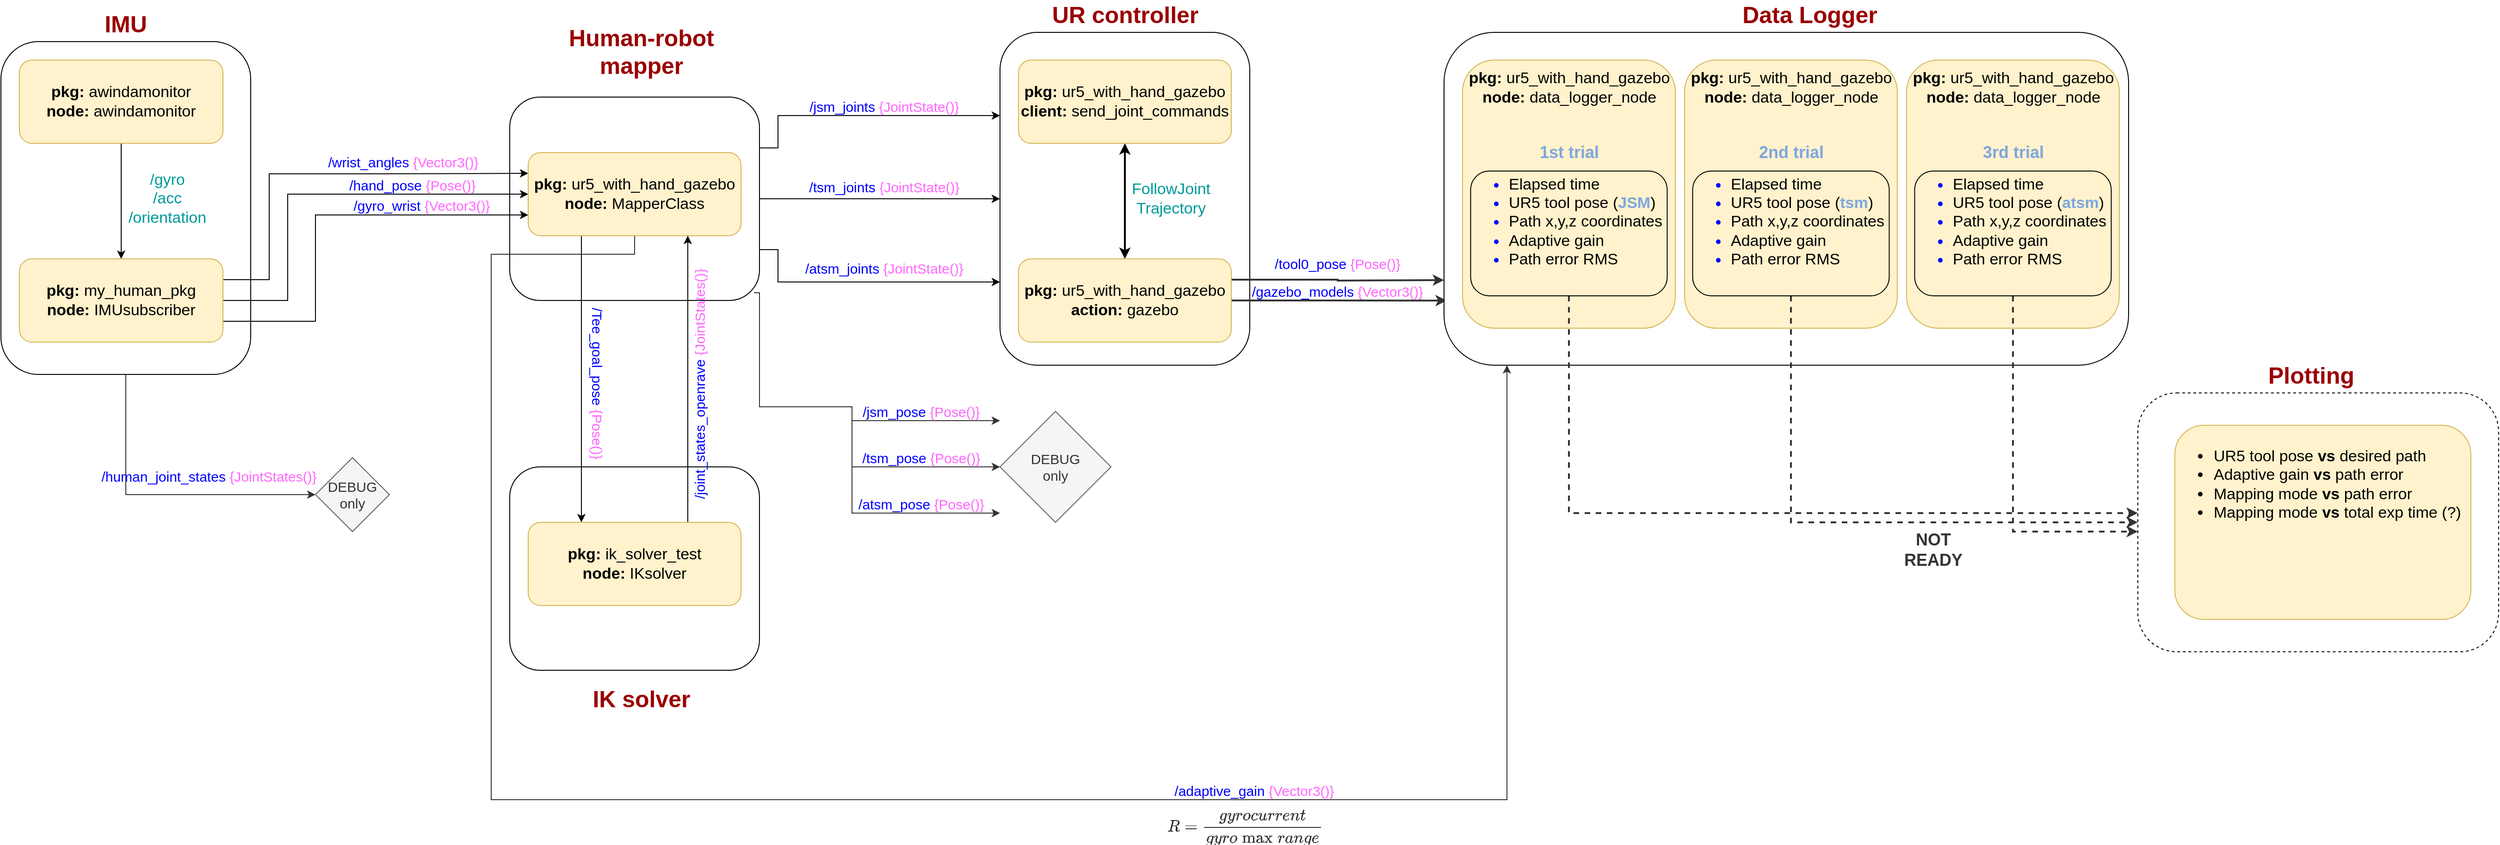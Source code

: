 <mxfile version="14.5.1" type="device"><diagram id="Oa7cgQF_el5QinRN1hLD" name="Page-1"><mxGraphModel dx="1936" dy="1104" grid="1" gridSize="10" guides="1" tooltips="1" connect="1" arrows="1" fold="1" page="1" pageScale="1" pageWidth="1600" pageHeight="900" math="1" shadow="0"><root><mxCell id="0"/><mxCell id="1" parent="0"/><mxCell id="is5ywwsmGaYPpeP4WAlE-20" value="" style="rounded=1;whiteSpace=wrap;html=1;" vertex="1" parent="1"><mxGeometry x="780" y="630" width="270" height="220" as="geometry"/></mxCell><mxCell id="is5ywwsmGaYPpeP4WAlE-36" style="edgeStyle=orthogonalEdgeStyle;rounded=0;orthogonalLoop=1;jettySize=auto;html=1;exitX=1;exitY=0.25;exitDx=0;exitDy=0;entryX=0;entryY=0.25;entryDx=0;entryDy=0;startArrow=none;startFill=0;fontSize=15;fontColor=#0000FF;" edge="1" parent="1" source="is5ywwsmGaYPpeP4WAlE-8" target="is5ywwsmGaYPpeP4WAlE-30"><mxGeometry relative="1" as="geometry"><Array as="points"><mxPoint x="1070" y="285"/><mxPoint x="1070" y="250"/></Array></mxGeometry></mxCell><mxCell id="is5ywwsmGaYPpeP4WAlE-37" style="edgeStyle=orthogonalEdgeStyle;rounded=0;orthogonalLoop=1;jettySize=auto;html=1;exitX=1;exitY=0.5;exitDx=0;exitDy=0;entryX=0;entryY=0.5;entryDx=0;entryDy=0;startArrow=none;startFill=0;fontSize=15;fontColor=#0000FF;" edge="1" parent="1" source="is5ywwsmGaYPpeP4WAlE-8" target="is5ywwsmGaYPpeP4WAlE-30"><mxGeometry relative="1" as="geometry"/></mxCell><mxCell id="is5ywwsmGaYPpeP4WAlE-38" style="edgeStyle=orthogonalEdgeStyle;rounded=0;orthogonalLoop=1;jettySize=auto;html=1;exitX=1;exitY=0.75;exitDx=0;exitDy=0;entryX=0;entryY=0.75;entryDx=0;entryDy=0;startArrow=none;startFill=0;fontSize=15;fontColor=#0000FF;" edge="1" parent="1" source="is5ywwsmGaYPpeP4WAlE-8" target="is5ywwsmGaYPpeP4WAlE-30"><mxGeometry relative="1" as="geometry"><Array as="points"><mxPoint x="1070" y="395"/><mxPoint x="1070" y="430"/></Array></mxGeometry></mxCell><mxCell id="is5ywwsmGaYPpeP4WAlE-43" style="edgeStyle=orthogonalEdgeStyle;rounded=0;orthogonalLoop=1;jettySize=auto;html=1;exitX=0.978;exitY=0.962;exitDx=0;exitDy=0;startArrow=none;startFill=0;fontSize=15;fontColor=#0000FF;strokeColor=#333333;exitPerimeter=0;" edge="1" parent="1" source="is5ywwsmGaYPpeP4WAlE-8"><mxGeometry relative="1" as="geometry"><mxPoint x="1310" y="680" as="targetPoint"/><Array as="points"><mxPoint x="1050" y="442"/><mxPoint x="1050" y="565"/><mxPoint x="1150" y="565"/><mxPoint x="1150" y="680"/></Array></mxGeometry></mxCell><mxCell id="is5ywwsmGaYPpeP4WAlE-8" value="" style="rounded=1;whiteSpace=wrap;html=1;" vertex="1" parent="1"><mxGeometry x="780" y="230" width="270" height="220" as="geometry"/></mxCell><mxCell id="is5ywwsmGaYPpeP4WAlE-24" style="edgeStyle=orthogonalEdgeStyle;rounded=0;orthogonalLoop=1;jettySize=auto;html=1;exitX=0.5;exitY=1;exitDx=0;exitDy=0;fontSize=15;fontColor=#0000FF;strokeColor=#333333;" edge="1" parent="1" source="is5ywwsmGaYPpeP4WAlE-1"><mxGeometry relative="1" as="geometry"><mxPoint x="570" y="660" as="targetPoint"/><Array as="points"><mxPoint x="365" y="660"/></Array></mxGeometry></mxCell><mxCell id="is5ywwsmGaYPpeP4WAlE-68" style="edgeStyle=orthogonalEdgeStyle;rounded=0;orthogonalLoop=1;jettySize=auto;html=1;exitX=0.5;exitY=1;exitDx=0;exitDy=0;startArrow=none;startFill=0;strokeColor=#333333;strokeWidth=1;fontSize=15;fontColor=#0000FF;" edge="1" parent="1" source="is5ywwsmGaYPpeP4WAlE-11" target="is5ywwsmGaYPpeP4WAlE-56"><mxGeometry relative="1" as="geometry"><Array as="points"><mxPoint x="915" y="400"/><mxPoint x="760" y="400"/><mxPoint x="760" y="990"/><mxPoint x="1858" y="990"/></Array></mxGeometry></mxCell><mxCell id="is5ywwsmGaYPpeP4WAlE-1" value="" style="rounded=1;whiteSpace=wrap;html=1;" vertex="1" parent="1"><mxGeometry x="230" y="170" width="270" height="360" as="geometry"/></mxCell><mxCell id="is5ywwsmGaYPpeP4WAlE-4" style="edgeStyle=orthogonalEdgeStyle;rounded=0;orthogonalLoop=1;jettySize=auto;html=1;exitX=0.5;exitY=1;exitDx=0;exitDy=0;entryX=0.5;entryY=0;entryDx=0;entryDy=0;fontSize=17;" edge="1" parent="1" source="is5ywwsmGaYPpeP4WAlE-2" target="is5ywwsmGaYPpeP4WAlE-3"><mxGeometry relative="1" as="geometry"/></mxCell><mxCell id="is5ywwsmGaYPpeP4WAlE-2" value="&lt;b&gt;pkg:&lt;/b&gt; awindamonitor&lt;br style=&quot;font-size: 17px&quot;&gt;&lt;b&gt;node:&lt;/b&gt; awindamonitor" style="rounded=1;whiteSpace=wrap;html=1;fontSize=17;fillColor=#fff2cc;strokeColor=#d6b656;" vertex="1" parent="1"><mxGeometry x="250" y="190" width="220" height="90" as="geometry"/></mxCell><mxCell id="is5ywwsmGaYPpeP4WAlE-14" style="edgeStyle=orthogonalEdgeStyle;rounded=0;orthogonalLoop=1;jettySize=auto;html=1;exitX=1;exitY=0.25;exitDx=0;exitDy=0;entryX=0;entryY=0.25;entryDx=0;entryDy=0;fontSize=25;fontColor=#990000;" edge="1" parent="1" source="is5ywwsmGaYPpeP4WAlE-3" target="is5ywwsmGaYPpeP4WAlE-11"><mxGeometry relative="1" as="geometry"><Array as="points"><mxPoint x="520" y="428"/><mxPoint x="520" y="313"/><mxPoint x="638" y="313"/></Array></mxGeometry></mxCell><mxCell id="is5ywwsmGaYPpeP4WAlE-15" style="edgeStyle=orthogonalEdgeStyle;rounded=0;orthogonalLoop=1;jettySize=auto;html=1;exitX=1;exitY=0.5;exitDx=0;exitDy=0;entryX=0;entryY=0.5;entryDx=0;entryDy=0;fontSize=25;fontColor=#990000;" edge="1" parent="1" source="is5ywwsmGaYPpeP4WAlE-3" target="is5ywwsmGaYPpeP4WAlE-11"><mxGeometry relative="1" as="geometry"><Array as="points"><mxPoint x="540" y="450"/><mxPoint x="540" y="335"/></Array></mxGeometry></mxCell><mxCell id="is5ywwsmGaYPpeP4WAlE-17" style="edgeStyle=orthogonalEdgeStyle;rounded=0;orthogonalLoop=1;jettySize=auto;html=1;exitX=1;exitY=0.75;exitDx=0;exitDy=0;entryX=0;entryY=0.75;entryDx=0;entryDy=0;fontSize=15;fontColor=#0000FF;" edge="1" parent="1" source="is5ywwsmGaYPpeP4WAlE-3" target="is5ywwsmGaYPpeP4WAlE-11"><mxGeometry relative="1" as="geometry"><Array as="points"><mxPoint x="570" y="473"/><mxPoint x="570" y="358"/></Array></mxGeometry></mxCell><mxCell id="is5ywwsmGaYPpeP4WAlE-3" value="&lt;b&gt;pkg:&lt;/b&gt; my_human_pkg&lt;br style=&quot;font-size: 17px&quot;&gt;&lt;b&gt;node:&lt;/b&gt; IMUsubscriber" style="rounded=1;whiteSpace=wrap;html=1;fontSize=17;fillColor=#fff2cc;strokeColor=#d6b656;" vertex="1" parent="1"><mxGeometry x="250" y="405" width="220" height="90" as="geometry"/></mxCell><mxCell id="is5ywwsmGaYPpeP4WAlE-5" value="/gyro&lt;br&gt;/acc&lt;br&gt;/orientation" style="text;html=1;strokeColor=none;fillColor=none;align=center;verticalAlign=middle;whiteSpace=wrap;rounded=0;fontSize=17;fontColor=#009999;" vertex="1" parent="1"><mxGeometry x="390" y="330" width="40" height="20" as="geometry"/></mxCell><mxCell id="is5ywwsmGaYPpeP4WAlE-6" value="IMU" style="text;html=1;strokeColor=none;fillColor=none;align=center;verticalAlign=middle;whiteSpace=wrap;rounded=0;fontSize=25;fontStyle=1;fontColor=#990000;" vertex="1" parent="1"><mxGeometry x="345" y="140" width="40" height="20" as="geometry"/></mxCell><mxCell id="is5ywwsmGaYPpeP4WAlE-23" style="edgeStyle=orthogonalEdgeStyle;rounded=0;orthogonalLoop=1;jettySize=auto;html=1;exitX=0.25;exitY=1;exitDx=0;exitDy=0;entryX=0.25;entryY=0;entryDx=0;entryDy=0;fontSize=15;fontColor=#0000FF;" edge="1" parent="1" source="is5ywwsmGaYPpeP4WAlE-11" target="is5ywwsmGaYPpeP4WAlE-21"><mxGeometry relative="1" as="geometry"/></mxCell><mxCell id="is5ywwsmGaYPpeP4WAlE-11" value="&lt;b&gt;pkg:&lt;/b&gt; ur5_with_hand_gazebo&lt;br style=&quot;font-size: 17px&quot;&gt;&lt;b&gt;node:&lt;/b&gt; MapperClass" style="rounded=1;whiteSpace=wrap;html=1;fontSize=17;fillColor=#fff2cc;strokeColor=#d6b656;" vertex="1" parent="1"><mxGeometry x="800" y="290" width="230" height="90" as="geometry"/></mxCell><mxCell id="is5ywwsmGaYPpeP4WAlE-13" value="Human-robot mapper" style="text;html=1;strokeColor=none;fillColor=none;align=center;verticalAlign=middle;whiteSpace=wrap;rounded=0;fontSize=25;fontStyle=1;fontColor=#990000;" vertex="1" parent="1"><mxGeometry x="805" y="170" width="235" height="20" as="geometry"/></mxCell><mxCell id="is5ywwsmGaYPpeP4WAlE-16" value="/wrist_angles &lt;font color=&quot;#ff66ff&quot;&gt;{Vector3()}&lt;/font&gt;" style="text;html=1;strokeColor=none;fillColor=none;align=center;verticalAlign=middle;whiteSpace=wrap;rounded=0;fontSize=15;fontColor=#0000FF;" vertex="1" parent="1"><mxGeometry x="570" y="290" width="190" height="20" as="geometry"/></mxCell><mxCell id="is5ywwsmGaYPpeP4WAlE-18" value="/hand_pose &lt;font color=&quot;#ff66ff&quot;&gt;{Pose()}&lt;/font&gt;" style="text;html=1;strokeColor=none;fillColor=none;align=center;verticalAlign=middle;whiteSpace=wrap;rounded=0;fontSize=15;fontColor=#0000FF;" vertex="1" parent="1"><mxGeometry x="580" y="315" width="190" height="20" as="geometry"/></mxCell><mxCell id="is5ywwsmGaYPpeP4WAlE-19" value="/gyro_wrist &lt;font color=&quot;#ff66ff&quot;&gt;{Vector3()}&lt;/font&gt;" style="text;html=1;strokeColor=none;fillColor=none;align=center;verticalAlign=middle;whiteSpace=wrap;rounded=0;fontSize=15;fontColor=#0000FF;" vertex="1" parent="1"><mxGeometry x="590" y="337" width="190" height="20" as="geometry"/></mxCell><mxCell id="is5ywwsmGaYPpeP4WAlE-28" style="edgeStyle=orthogonalEdgeStyle;rounded=0;orthogonalLoop=1;jettySize=auto;html=1;exitX=0.75;exitY=0;exitDx=0;exitDy=0;entryX=0.75;entryY=1;entryDx=0;entryDy=0;fontSize=15;fontColor=#0000FF;" edge="1" parent="1" source="is5ywwsmGaYPpeP4WAlE-21" target="is5ywwsmGaYPpeP4WAlE-11"><mxGeometry relative="1" as="geometry"/></mxCell><mxCell id="is5ywwsmGaYPpeP4WAlE-21" value="&lt;b&gt;pkg:&lt;/b&gt; ik_solver_test&lt;br style=&quot;font-size: 17px&quot;&gt;&lt;b&gt;node:&lt;/b&gt; IKsolver" style="rounded=1;whiteSpace=wrap;html=1;fontSize=17;fillColor=#fff2cc;strokeColor=#d6b656;" vertex="1" parent="1"><mxGeometry x="800" y="690" width="230" height="90" as="geometry"/></mxCell><mxCell id="is5ywwsmGaYPpeP4WAlE-22" value="IK solver" style="text;html=1;strokeColor=none;fillColor=none;align=center;verticalAlign=middle;whiteSpace=wrap;rounded=0;fontSize=25;fontStyle=1;fontColor=#990000;" vertex="1" parent="1"><mxGeometry x="805" y="870" width="235" height="20" as="geometry"/></mxCell><mxCell id="is5ywwsmGaYPpeP4WAlE-25" value="/human_joint_states&amp;nbsp;&lt;font color=&quot;#ff66ff&quot;&gt;{JointStates()}&lt;/font&gt;" style="text;html=1;strokeColor=none;fillColor=none;align=center;verticalAlign=middle;whiteSpace=wrap;rounded=0;fontSize=15;fontColor=#0000FF;" vertex="1" parent="1"><mxGeometry x="360" y="630" width="190" height="20" as="geometry"/></mxCell><mxCell id="is5ywwsmGaYPpeP4WAlE-26" value="DEBUG&lt;br&gt;only" style="rhombus;whiteSpace=wrap;html=1;fillColor=#f5f5f5;fontSize=15;fontColor=#333333;strokeColor=#666666;" vertex="1" parent="1"><mxGeometry x="570" y="620" width="80" height="80" as="geometry"/></mxCell><mxCell id="is5ywwsmGaYPpeP4WAlE-27" value="/Tee_goal_pose&amp;nbsp;&lt;font color=&quot;#ff66ff&quot;&gt;{Pose()}&lt;/font&gt;" style="text;html=1;strokeColor=none;fillColor=none;align=center;verticalAlign=middle;whiteSpace=wrap;rounded=0;fontSize=15;fontColor=#0000FF;rotation=90;" vertex="1" parent="1"><mxGeometry x="780" y="530" width="190" height="20" as="geometry"/></mxCell><mxCell id="is5ywwsmGaYPpeP4WAlE-29" value="/joint_states_openrave&amp;nbsp;&lt;font color=&quot;#ff66ff&quot;&gt;{JointStates()}&lt;/font&gt;" style="text;html=1;strokeColor=none;fillColor=none;align=center;verticalAlign=middle;whiteSpace=wrap;rounded=0;fontSize=15;fontColor=#0000FF;rotation=-90;" vertex="1" parent="1"><mxGeometry x="890" y="530" width="190" height="20" as="geometry"/></mxCell><mxCell id="is5ywwsmGaYPpeP4WAlE-30" value="" style="rounded=1;whiteSpace=wrap;html=1;" vertex="1" parent="1"><mxGeometry x="1310" y="160" width="270" height="360" as="geometry"/></mxCell><mxCell id="is5ywwsmGaYPpeP4WAlE-31" style="edgeStyle=orthogonalEdgeStyle;rounded=0;orthogonalLoop=1;jettySize=auto;html=1;exitX=0.5;exitY=1;exitDx=0;exitDy=0;entryX=0.5;entryY=0;entryDx=0;entryDy=0;fontSize=17;startArrow=classic;startFill=1;strokeWidth=2;" edge="1" source="is5ywwsmGaYPpeP4WAlE-32" target="is5ywwsmGaYPpeP4WAlE-33" parent="1"><mxGeometry relative="1" as="geometry"/></mxCell><mxCell id="is5ywwsmGaYPpeP4WAlE-32" value="&lt;b&gt;pkg:&lt;/b&gt; ur5_with_hand_gazebo&lt;br style=&quot;font-size: 17px&quot;&gt;&lt;b&gt;client:&lt;/b&gt; send_joint_commands" style="rounded=1;whiteSpace=wrap;html=1;fontSize=17;fillColor=#fff2cc;strokeColor=#d6b656;" vertex="1" parent="1"><mxGeometry x="1330" y="190" width="230" height="90" as="geometry"/></mxCell><mxCell id="is5ywwsmGaYPpeP4WAlE-50" style="edgeStyle=orthogonalEdgeStyle;rounded=0;orthogonalLoop=1;jettySize=auto;html=1;exitX=1;exitY=0.25;exitDx=0;exitDy=0;startArrow=none;startFill=0;strokeColor=#333333;strokeWidth=2;fontSize=15;fontColor=#0000FF;" edge="1" parent="1" source="is5ywwsmGaYPpeP4WAlE-33"><mxGeometry relative="1" as="geometry"><mxPoint x="1790" y="428" as="targetPoint"/></mxGeometry></mxCell><mxCell id="is5ywwsmGaYPpeP4WAlE-63" style="edgeStyle=orthogonalEdgeStyle;rounded=0;orthogonalLoop=1;jettySize=auto;html=1;exitX=1;exitY=0.5;exitDx=0;exitDy=0;entryX=0.004;entryY=0.806;entryDx=0;entryDy=0;entryPerimeter=0;startArrow=none;startFill=0;strokeColor=#333333;strokeWidth=2;fontSize=15;fontColor=#0000FF;" edge="1" parent="1" source="is5ywwsmGaYPpeP4WAlE-33" target="is5ywwsmGaYPpeP4WAlE-56"><mxGeometry relative="1" as="geometry"/></mxCell><mxCell id="is5ywwsmGaYPpeP4WAlE-33" value="&lt;b&gt;pkg:&lt;/b&gt; ur5_with_hand_gazebo&lt;br style=&quot;font-size: 17px&quot;&gt;&lt;b&gt;action:&lt;/b&gt; gazebo" style="rounded=1;whiteSpace=wrap;html=1;fontSize=17;fillColor=#fff2cc;strokeColor=#d6b656;" vertex="1" parent="1"><mxGeometry x="1330" y="405" width="230" height="90" as="geometry"/></mxCell><mxCell id="is5ywwsmGaYPpeP4WAlE-34" value="FollowJoint&lt;br&gt;Trajectory" style="text;html=1;strokeColor=none;fillColor=none;align=center;verticalAlign=middle;whiteSpace=wrap;rounded=0;fontSize=17;fontColor=#009999;" vertex="1" parent="1"><mxGeometry x="1480" y="330" width="30" height="20" as="geometry"/></mxCell><mxCell id="is5ywwsmGaYPpeP4WAlE-35" value="UR controller" style="text;html=1;strokeColor=none;fillColor=none;align=center;verticalAlign=middle;whiteSpace=wrap;rounded=0;fontSize=25;fontStyle=1;fontColor=#990000;" vertex="1" parent="1"><mxGeometry x="1357.5" y="130" width="175" height="20" as="geometry"/></mxCell><mxCell id="is5ywwsmGaYPpeP4WAlE-39" value="/jsm_joints&amp;nbsp;&lt;font color=&quot;#ff66ff&quot;&gt;{JointState()}&lt;/font&gt;" style="text;html=1;strokeColor=none;fillColor=none;align=center;verticalAlign=middle;whiteSpace=wrap;rounded=0;fontSize=15;fontColor=#0000FF;" vertex="1" parent="1"><mxGeometry x="1090" y="230" width="190" height="20" as="geometry"/></mxCell><mxCell id="is5ywwsmGaYPpeP4WAlE-40" value="/tsm_joints&amp;nbsp;&lt;font color=&quot;#ff66ff&quot;&gt;{JointState()}&lt;/font&gt;" style="text;html=1;strokeColor=none;fillColor=none;align=center;verticalAlign=middle;whiteSpace=wrap;rounded=0;fontSize=15;fontColor=#0000FF;" vertex="1" parent="1"><mxGeometry x="1090" y="317" width="190" height="20" as="geometry"/></mxCell><mxCell id="is5ywwsmGaYPpeP4WAlE-41" value="/atsm_joints&amp;nbsp;&lt;font color=&quot;#ff66ff&quot;&gt;{JointState()}&lt;/font&gt;" style="text;html=1;strokeColor=none;fillColor=none;align=center;verticalAlign=middle;whiteSpace=wrap;rounded=0;fontSize=15;fontColor=#0000FF;" vertex="1" parent="1"><mxGeometry x="1090" y="405" width="190" height="20" as="geometry"/></mxCell><mxCell id="is5ywwsmGaYPpeP4WAlE-44" value="" style="endArrow=classic;html=1;strokeColor=#333333;fontSize=15;fontColor=#0000FF;" edge="1" parent="1"><mxGeometry width="50" height="50" relative="1" as="geometry"><mxPoint x="1150" y="630" as="sourcePoint"/><mxPoint x="1310" y="630" as="targetPoint"/></mxGeometry></mxCell><mxCell id="is5ywwsmGaYPpeP4WAlE-45" value="" style="endArrow=classic;html=1;strokeColor=#333333;fontSize=15;fontColor=#0000FF;" edge="1" parent="1"><mxGeometry width="50" height="50" relative="1" as="geometry"><mxPoint x="1150" y="580" as="sourcePoint"/><mxPoint x="1310" y="580" as="targetPoint"/></mxGeometry></mxCell><mxCell id="is5ywwsmGaYPpeP4WAlE-46" value="/jsm_pose&amp;nbsp;&lt;font color=&quot;#ff66ff&quot;&gt;{Pose()}&lt;/font&gt;" style="text;html=1;strokeColor=none;fillColor=none;align=center;verticalAlign=middle;whiteSpace=wrap;rounded=0;fontSize=15;fontColor=#0000FF;" vertex="1" parent="1"><mxGeometry x="1130" y="560" width="190" height="20" as="geometry"/></mxCell><mxCell id="is5ywwsmGaYPpeP4WAlE-47" value="/tsm_pose&amp;nbsp;&lt;font color=&quot;#ff66ff&quot;&gt;{Pose()}&lt;/font&gt;" style="text;html=1;strokeColor=none;fillColor=none;align=center;verticalAlign=middle;whiteSpace=wrap;rounded=0;fontSize=15;fontColor=#0000FF;" vertex="1" parent="1"><mxGeometry x="1130" y="610" width="190" height="20" as="geometry"/></mxCell><mxCell id="is5ywwsmGaYPpeP4WAlE-48" value="/atsm_pose&amp;nbsp;&lt;font color=&quot;#ff66ff&quot;&gt;{Pose()}&lt;/font&gt;" style="text;html=1;strokeColor=none;fillColor=none;align=center;verticalAlign=middle;whiteSpace=wrap;rounded=0;fontSize=15;fontColor=#0000FF;" vertex="1" parent="1"><mxGeometry x="1130" y="660" width="190" height="20" as="geometry"/></mxCell><mxCell id="is5ywwsmGaYPpeP4WAlE-49" value="DEBUG&lt;br&gt;only" style="rhombus;whiteSpace=wrap;html=1;fillColor=#f5f5f5;fontSize=15;fontColor=#333333;strokeColor=#666666;" vertex="1" parent="1"><mxGeometry x="1310" y="570" width="120" height="120" as="geometry"/></mxCell><mxCell id="is5ywwsmGaYPpeP4WAlE-56" value="" style="rounded=1;whiteSpace=wrap;html=1;" vertex="1" parent="1"><mxGeometry x="1790" y="160" width="740" height="360" as="geometry"/></mxCell><mxCell id="is5ywwsmGaYPpeP4WAlE-58" value="" style="rounded=1;whiteSpace=wrap;html=1;fontSize=17;fillColor=#fff2cc;strokeColor=#d6b656;" vertex="1" parent="1"><mxGeometry x="1810" y="190" width="230" height="290" as="geometry"/></mxCell><mxCell id="is5ywwsmGaYPpeP4WAlE-61" value="Data Logger" style="text;html=1;strokeColor=none;fillColor=none;align=center;verticalAlign=middle;whiteSpace=wrap;rounded=0;fontSize=25;fontStyle=1;fontColor=#990000;" vertex="1" parent="1"><mxGeometry x="2097.5" y="130" width="175" height="20" as="geometry"/></mxCell><mxCell id="is5ywwsmGaYPpeP4WAlE-62" value="/tool0_pose&amp;nbsp;&lt;font color=&quot;#ff66ff&quot;&gt;{Pose()}&lt;/font&gt;" style="text;html=1;strokeColor=none;fillColor=none;align=center;verticalAlign=middle;whiteSpace=wrap;rounded=0;fontSize=15;fontColor=#0000FF;" vertex="1" parent="1"><mxGeometry x="1580" y="400" width="190" height="20" as="geometry"/></mxCell><mxCell id="is5ywwsmGaYPpeP4WAlE-64" value="&lt;b style=&quot;color: rgb(0 , 0 , 0) ; font-size: 17px&quot;&gt;pkg:&lt;/b&gt;&lt;span style=&quot;color: rgb(0 , 0 , 0) ; font-size: 17px&quot;&gt;&amp;nbsp;ur5_with_hand_gazebo&lt;/span&gt;&lt;br style=&quot;color: rgb(0 , 0 , 0) ; font-size: 17px&quot;&gt;&lt;b style=&quot;color: rgb(0 , 0 , 0) ; font-size: 17px&quot;&gt;node:&lt;/b&gt;&lt;span style=&quot;color: rgb(0 , 0 , 0) ; font-size: 17px&quot;&gt;&amp;nbsp;data_logger_node&lt;/span&gt;" style="text;html=1;strokeColor=none;fillColor=none;align=center;verticalAlign=middle;whiteSpace=wrap;rounded=0;fontSize=15;fontColor=#0000FF;" vertex="1" parent="1"><mxGeometry x="1817.5" y="210" width="215" height="20" as="geometry"/></mxCell><mxCell id="is5ywwsmGaYPpeP4WAlE-66" value="&lt;ul&gt;&lt;li&gt;&lt;font color=&quot;#000000&quot;&gt;&lt;span style=&quot;font-size: 17px&quot;&gt;Elapsed time&lt;/span&gt;&lt;/font&gt;&lt;/li&gt;&lt;li&gt;&lt;span style=&quot;font-size: 17px&quot;&gt;&lt;font color=&quot;#000000&quot;&gt;UR5 tool pose (&lt;/font&gt;&lt;font color=&quot;#7ea6e0&quot;&gt;&lt;b&gt;JSM&lt;/b&gt;&lt;/font&gt;&lt;font color=&quot;#000000&quot;&gt;)&lt;/font&gt;&lt;/span&gt;&lt;/li&gt;&lt;li&gt;&lt;font color=&quot;#000000&quot;&gt;&lt;span style=&quot;font-size: 17px&quot;&gt;Path x,y,z coordinates&lt;/span&gt;&lt;/font&gt;&lt;/li&gt;&lt;li&gt;&lt;font color=&quot;#000000&quot;&gt;&lt;span style=&quot;font-size: 17px&quot;&gt;Adaptive gain&lt;/span&gt;&lt;/font&gt;&lt;/li&gt;&lt;li&gt;&lt;font color=&quot;#000000&quot;&gt;&lt;span style=&quot;font-size: 17px&quot;&gt;Path error RMS&lt;/span&gt;&lt;/font&gt;&lt;/li&gt;&lt;/ul&gt;" style="text;html=1;strokeColor=none;fillColor=none;align=left;verticalAlign=middle;whiteSpace=wrap;rounded=0;fontSize=15;fontColor=#0000FF;" vertex="1" parent="1"><mxGeometry x="1817.5" y="260" width="215" height="210" as="geometry"/></mxCell><mxCell id="is5ywwsmGaYPpeP4WAlE-67" value="/gazebo_models&amp;nbsp;&lt;font color=&quot;#ff66ff&quot;&gt;{Vector3()}&lt;/font&gt;" style="text;html=1;strokeColor=none;fillColor=none;align=center;verticalAlign=middle;whiteSpace=wrap;rounded=0;fontSize=15;fontColor=#0000FF;" vertex="1" parent="1"><mxGeometry x="1580" y="430" width="190" height="20" as="geometry"/></mxCell><mxCell id="is5ywwsmGaYPpeP4WAlE-69" value="/adaptive_gain&amp;nbsp;&lt;font color=&quot;#ff66ff&quot;&gt;{Vector3()}&lt;/font&gt;" style="text;html=1;strokeColor=none;fillColor=none;align=center;verticalAlign=middle;whiteSpace=wrap;rounded=0;fontSize=15;fontColor=#0000FF;" vertex="1" parent="1"><mxGeometry x="1490" y="970" width="190" height="20" as="geometry"/></mxCell><mxCell id="is5ywwsmGaYPpeP4WAlE-70" value="`R = \frac{gyro current}{gyro max rang e }`" style="text;html=1;strokeColor=none;fillColor=none;align=center;verticalAlign=middle;whiteSpace=wrap;rounded=0;fontSize=15;fontColor=#333333;" vertex="1" parent="1"><mxGeometry x="1480" y="1010" width="190" height="20" as="geometry"/></mxCell><mxCell id="is5ywwsmGaYPpeP4WAlE-83" style="edgeStyle=orthogonalEdgeStyle;rounded=0;orthogonalLoop=1;jettySize=auto;html=1;exitX=0.5;exitY=1;exitDx=0;exitDy=0;startArrow=none;startFill=0;strokeColor=#333333;strokeWidth=2;fontSize=18;fontColor=#7EA6E0;dashed=1;" edge="1" parent="1" source="is5ywwsmGaYPpeP4WAlE-71"><mxGeometry relative="1" as="geometry"><mxPoint x="2540" y="680.0" as="targetPoint"/><Array as="points"><mxPoint x="1925" y="680"/></Array></mxGeometry></mxCell><mxCell id="is5ywwsmGaYPpeP4WAlE-71" value="" style="rounded=1;whiteSpace=wrap;html=1;fontSize=15;fontColor=#333333;align=left;fillColor=none;" vertex="1" parent="1"><mxGeometry x="1818.75" y="310" width="212.5" height="135" as="geometry"/></mxCell><mxCell id="is5ywwsmGaYPpeP4WAlE-72" value="1st trial" style="text;html=1;strokeColor=none;fillColor=none;align=center;verticalAlign=middle;whiteSpace=wrap;rounded=0;fontSize=18;fontStyle=1;fontColor=#7EA6E0;" vertex="1" parent="1"><mxGeometry x="1837.5" y="280" width="175" height="20" as="geometry"/></mxCell><mxCell id="is5ywwsmGaYPpeP4WAlE-73" value="" style="rounded=1;whiteSpace=wrap;html=1;fontSize=17;fillColor=#fff2cc;strokeColor=#d6b656;" vertex="1" parent="1"><mxGeometry x="2050" y="190" width="230" height="290" as="geometry"/></mxCell><mxCell id="is5ywwsmGaYPpeP4WAlE-74" value="&lt;b style=&quot;color: rgb(0 , 0 , 0) ; font-size: 17px&quot;&gt;pkg:&lt;/b&gt;&lt;span style=&quot;color: rgb(0 , 0 , 0) ; font-size: 17px&quot;&gt;&amp;nbsp;ur5_with_hand_gazebo&lt;/span&gt;&lt;br style=&quot;color: rgb(0 , 0 , 0) ; font-size: 17px&quot;&gt;&lt;b style=&quot;color: rgb(0 , 0 , 0) ; font-size: 17px&quot;&gt;node:&lt;/b&gt;&lt;span style=&quot;color: rgb(0 , 0 , 0) ; font-size: 17px&quot;&gt;&amp;nbsp;data_logger_node&lt;/span&gt;" style="text;html=1;strokeColor=none;fillColor=none;align=center;verticalAlign=middle;whiteSpace=wrap;rounded=0;fontSize=15;fontColor=#0000FF;" vertex="1" parent="1"><mxGeometry x="2057.5" y="210" width="215" height="20" as="geometry"/></mxCell><mxCell id="is5ywwsmGaYPpeP4WAlE-75" value="&lt;ul&gt;&lt;li&gt;&lt;font color=&quot;#000000&quot;&gt;&lt;span style=&quot;font-size: 17px&quot;&gt;Elapsed time&lt;/span&gt;&lt;/font&gt;&lt;/li&gt;&lt;li&gt;&lt;span style=&quot;font-size: 17px&quot;&gt;&lt;font color=&quot;#000000&quot;&gt;UR5 tool pose (&lt;/font&gt;&lt;font color=&quot;#7ea6e0&quot;&gt;&lt;b&gt;tsm&lt;/b&gt;&lt;/font&gt;&lt;font color=&quot;#000000&quot;&gt;)&lt;/font&gt;&lt;/span&gt;&lt;/li&gt;&lt;li&gt;&lt;font color=&quot;#000000&quot;&gt;&lt;span style=&quot;font-size: 17px&quot;&gt;Path x,y,z coordinates&lt;/span&gt;&lt;/font&gt;&lt;/li&gt;&lt;li&gt;&lt;font color=&quot;#000000&quot;&gt;&lt;span style=&quot;font-size: 17px&quot;&gt;Adaptive gain&lt;/span&gt;&lt;/font&gt;&lt;/li&gt;&lt;li&gt;&lt;font color=&quot;#000000&quot;&gt;&lt;span style=&quot;font-size: 17px&quot;&gt;Path error RMS&lt;/span&gt;&lt;/font&gt;&lt;/li&gt;&lt;/ul&gt;" style="text;html=1;strokeColor=none;fillColor=none;align=left;verticalAlign=middle;whiteSpace=wrap;rounded=0;fontSize=15;fontColor=#0000FF;" vertex="1" parent="1"><mxGeometry x="2057.5" y="260" width="215" height="210" as="geometry"/></mxCell><mxCell id="is5ywwsmGaYPpeP4WAlE-84" style="edgeStyle=orthogonalEdgeStyle;rounded=0;orthogonalLoop=1;jettySize=auto;html=1;exitX=0.5;exitY=1;exitDx=0;exitDy=0;dashed=1;startArrow=none;startFill=0;strokeColor=#333333;strokeWidth=2;fontSize=18;fontColor=#7EA6E0;" edge="1" parent="1" source="is5ywwsmGaYPpeP4WAlE-76"><mxGeometry relative="1" as="geometry"><mxPoint x="2540" y="690" as="targetPoint"/><Array as="points"><mxPoint x="2165" y="690"/></Array></mxGeometry></mxCell><mxCell id="is5ywwsmGaYPpeP4WAlE-76" value="" style="rounded=1;whiteSpace=wrap;html=1;fontSize=15;fontColor=#333333;align=left;fillColor=none;" vertex="1" parent="1"><mxGeometry x="2058.75" y="310" width="212.5" height="135" as="geometry"/></mxCell><mxCell id="is5ywwsmGaYPpeP4WAlE-77" value="2nd trial" style="text;html=1;strokeColor=none;fillColor=none;align=center;verticalAlign=middle;whiteSpace=wrap;rounded=0;fontSize=18;fontStyle=1;fontColor=#7EA6E0;" vertex="1" parent="1"><mxGeometry x="2077.5" y="280" width="175" height="20" as="geometry"/></mxCell><mxCell id="is5ywwsmGaYPpeP4WAlE-78" value="" style="rounded=1;whiteSpace=wrap;html=1;fontSize=17;fillColor=#fff2cc;strokeColor=#d6b656;" vertex="1" parent="1"><mxGeometry x="2290" y="190" width="230" height="290" as="geometry"/></mxCell><mxCell id="is5ywwsmGaYPpeP4WAlE-79" value="&lt;b style=&quot;color: rgb(0 , 0 , 0) ; font-size: 17px&quot;&gt;pkg:&lt;/b&gt;&lt;span style=&quot;color: rgb(0 , 0 , 0) ; font-size: 17px&quot;&gt;&amp;nbsp;ur5_with_hand_gazebo&lt;/span&gt;&lt;br style=&quot;color: rgb(0 , 0 , 0) ; font-size: 17px&quot;&gt;&lt;b style=&quot;color: rgb(0 , 0 , 0) ; font-size: 17px&quot;&gt;node:&lt;/b&gt;&lt;span style=&quot;color: rgb(0 , 0 , 0) ; font-size: 17px&quot;&gt;&amp;nbsp;data_logger_node&lt;/span&gt;" style="text;html=1;strokeColor=none;fillColor=none;align=center;verticalAlign=middle;whiteSpace=wrap;rounded=0;fontSize=15;fontColor=#0000FF;" vertex="1" parent="1"><mxGeometry x="2297.5" y="210" width="215" height="20" as="geometry"/></mxCell><mxCell id="is5ywwsmGaYPpeP4WAlE-80" value="&lt;ul&gt;&lt;li&gt;&lt;font color=&quot;#000000&quot;&gt;&lt;span style=&quot;font-size: 17px&quot;&gt;Elapsed time&lt;/span&gt;&lt;/font&gt;&lt;/li&gt;&lt;li&gt;&lt;span style=&quot;font-size: 17px&quot;&gt;&lt;font color=&quot;#000000&quot;&gt;UR5 tool pose (&lt;/font&gt;&lt;font color=&quot;#7ea6e0&quot;&gt;&lt;b&gt;atsm&lt;/b&gt;&lt;/font&gt;&lt;font color=&quot;#000000&quot;&gt;)&lt;/font&gt;&lt;/span&gt;&lt;/li&gt;&lt;li&gt;&lt;font color=&quot;#000000&quot;&gt;&lt;span style=&quot;font-size: 17px&quot;&gt;Path x,y,z coordinates&lt;/span&gt;&lt;/font&gt;&lt;/li&gt;&lt;li&gt;&lt;font color=&quot;#000000&quot;&gt;&lt;span style=&quot;font-size: 17px&quot;&gt;Adaptive gain&lt;/span&gt;&lt;/font&gt;&lt;/li&gt;&lt;li&gt;&lt;font color=&quot;#000000&quot;&gt;&lt;span style=&quot;font-size: 17px&quot;&gt;Path error RMS&lt;/span&gt;&lt;/font&gt;&lt;/li&gt;&lt;/ul&gt;" style="text;html=1;strokeColor=none;fillColor=none;align=left;verticalAlign=middle;whiteSpace=wrap;rounded=0;fontSize=15;fontColor=#0000FF;" vertex="1" parent="1"><mxGeometry x="2297.5" y="260" width="215" height="210" as="geometry"/></mxCell><mxCell id="is5ywwsmGaYPpeP4WAlE-85" style="edgeStyle=orthogonalEdgeStyle;rounded=0;orthogonalLoop=1;jettySize=auto;html=1;exitX=0.5;exitY=1;exitDx=0;exitDy=0;dashed=1;startArrow=none;startFill=0;strokeColor=#333333;strokeWidth=2;fontSize=18;fontColor=#7EA6E0;" edge="1" parent="1" source="is5ywwsmGaYPpeP4WAlE-81"><mxGeometry relative="1" as="geometry"><mxPoint x="2540" y="700" as="targetPoint"/><Array as="points"><mxPoint x="2405" y="700"/></Array></mxGeometry></mxCell><mxCell id="is5ywwsmGaYPpeP4WAlE-81" value="" style="rounded=1;whiteSpace=wrap;html=1;fontSize=15;fontColor=#333333;align=left;fillColor=none;" vertex="1" parent="1"><mxGeometry x="2298.75" y="310" width="212.5" height="135" as="geometry"/></mxCell><mxCell id="is5ywwsmGaYPpeP4WAlE-82" value="3rd trial" style="text;html=1;strokeColor=none;fillColor=none;align=center;verticalAlign=middle;whiteSpace=wrap;rounded=0;fontSize=18;fontStyle=1;fontColor=#7EA6E0;" vertex="1" parent="1"><mxGeometry x="2317.5" y="280" width="175" height="20" as="geometry"/></mxCell><mxCell id="is5ywwsmGaYPpeP4WAlE-86" value="NOT READY" style="text;html=1;strokeColor=none;fillColor=none;align=center;verticalAlign=middle;whiteSpace=wrap;rounded=0;fontSize=18;fontStyle=1;fontColor=#333333;" vertex="1" parent="1"><mxGeometry x="2278" y="710" width="82" height="20" as="geometry"/></mxCell><mxCell id="is5ywwsmGaYPpeP4WAlE-87" value="" style="rounded=1;whiteSpace=wrap;html=1;fontSize=18;align=left;dashed=1;" vertex="1" parent="1"><mxGeometry x="2540" y="550" width="390" height="280" as="geometry"/></mxCell><mxCell id="is5ywwsmGaYPpeP4WAlE-88" value="Plotting" style="text;html=1;strokeColor=none;fillColor=none;align=center;verticalAlign=middle;whiteSpace=wrap;rounded=0;fontSize=25;fontStyle=1;fontColor=#990000;" vertex="1" parent="1"><mxGeometry x="2640" y="520" width="175" height="20" as="geometry"/></mxCell><mxCell id="is5ywwsmGaYPpeP4WAlE-89" value="&lt;ul&gt;&lt;li&gt;UR5 tool pose &lt;b&gt;vs&lt;/b&gt; desired path&lt;/li&gt;&lt;li&gt;Adaptive gain &lt;b&gt;vs&lt;/b&gt; path error&lt;/li&gt;&lt;li&gt;Mapping mode &lt;b&gt;vs &lt;/b&gt;path error&lt;/li&gt;&lt;li&gt;Mapping mode &lt;b&gt;vs&lt;/b&gt;&amp;nbsp;total exp time (?)&lt;/li&gt;&lt;/ul&gt;" style="rounded=1;whiteSpace=wrap;html=1;fontSize=17;fillColor=#fff2cc;strokeColor=#d6b656;align=left;horizontal=1;verticalAlign=top;" vertex="1" parent="1"><mxGeometry x="2580" y="585" width="320" height="210" as="geometry"/></mxCell></root></mxGraphModel></diagram></mxfile>